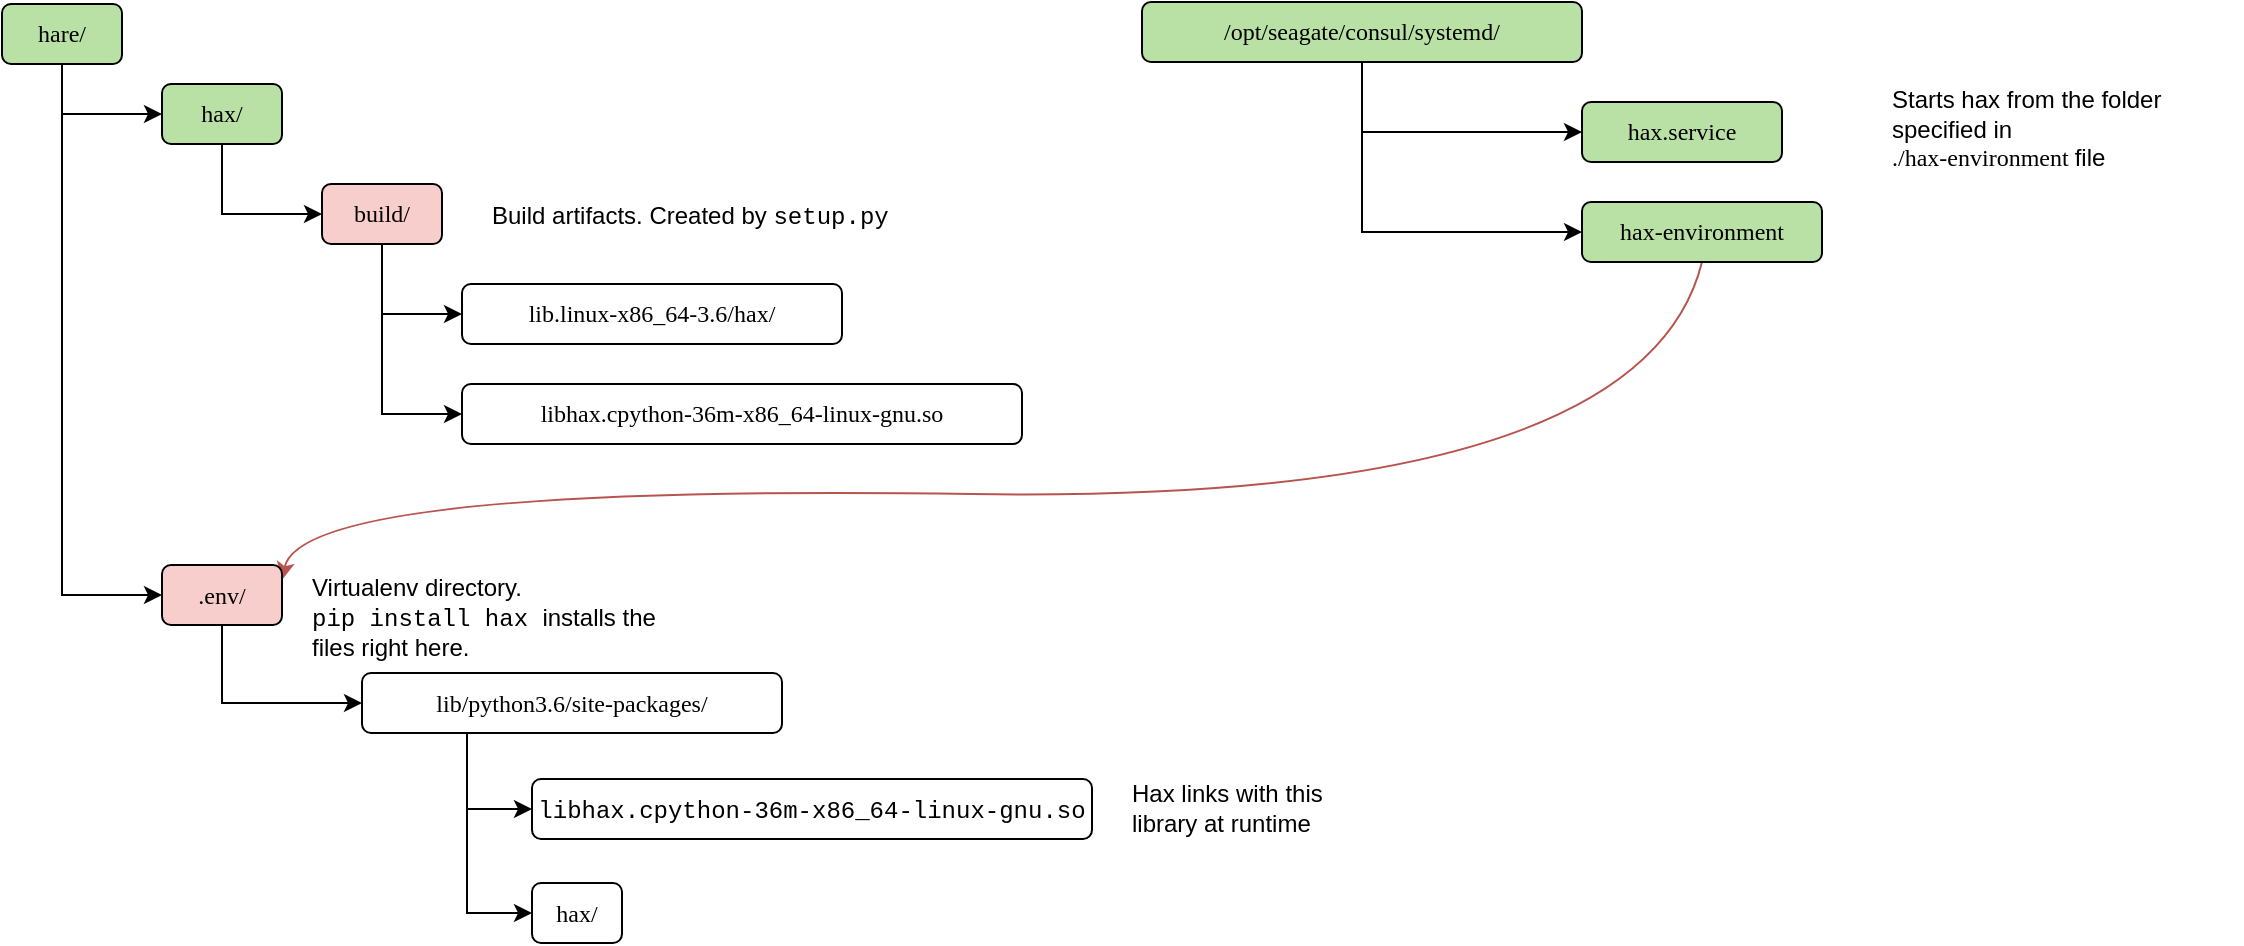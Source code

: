 <mxfile version="11.2.9" type="device" pages="1"><diagram id="iR9Oa7CT4uslamSqYcq4" name="Page-1"><mxGraphModel dx="1246" dy="699" grid="1" gridSize="10" guides="1" tooltips="1" connect="1" arrows="1" fold="1" page="1" pageScale="1" pageWidth="1169" pageHeight="1654" math="0" shadow="0"><root><mxCell id="0"/><mxCell id="1" parent="0"/><mxCell id="5Zpw5AX2NDVuuhbWSxUM-8" style="edgeStyle=orthogonalEdgeStyle;rounded=0;orthogonalLoop=1;jettySize=auto;html=1;exitX=0.5;exitY=1;exitDx=0;exitDy=0;entryX=0;entryY=0.5;entryDx=0;entryDy=0;" edge="1" parent="1" source="5Zpw5AX2NDVuuhbWSxUM-1" target="5Zpw5AX2NDVuuhbWSxUM-2"><mxGeometry relative="1" as="geometry"/></mxCell><mxCell id="5Zpw5AX2NDVuuhbWSxUM-1" value="&lt;font face=&quot;Lucida Console&quot;&gt;hare/&lt;/font&gt;" style="rounded=1;whiteSpace=wrap;html=1;fillColor=#B9E0A5;" vertex="1" parent="1"><mxGeometry x="20" y="20" width="60" height="30" as="geometry"/></mxCell><mxCell id="5Zpw5AX2NDVuuhbWSxUM-2" value="&lt;font face=&quot;Lucida Console&quot;&gt;hax/&lt;/font&gt;" style="rounded=1;whiteSpace=wrap;html=1;fillColor=#B9E0A5;" vertex="1" parent="1"><mxGeometry x="100" y="60" width="60" height="30" as="geometry"/></mxCell><mxCell id="5Zpw5AX2NDVuuhbWSxUM-39" value="" style="edgeStyle=orthogonalEdgeStyle;rounded=0;orthogonalLoop=1;jettySize=auto;html=1;entryX=0;entryY=0.5;entryDx=0;entryDy=0;exitX=0.5;exitY=1;exitDx=0;exitDy=0;" edge="1" parent="1" source="5Zpw5AX2NDVuuhbWSxUM-3" target="5Zpw5AX2NDVuuhbWSxUM-37"><mxGeometry relative="1" as="geometry"/></mxCell><mxCell id="5Zpw5AX2NDVuuhbWSxUM-3" value="&lt;font face=&quot;Lucida Console&quot;&gt;build/&lt;/font&gt;" style="rounded=1;whiteSpace=wrap;html=1;fillColor=#F8CECC;" vertex="1" parent="1"><mxGeometry x="180" y="110" width="60" height="30" as="geometry"/></mxCell><mxCell id="5Zpw5AX2NDVuuhbWSxUM-38" value="&lt;font face=&quot;Lucida Console&quot;&gt;libhax.cpython-36m-x86_64-linux-gnu.so&lt;/font&gt;" style="rounded=1;whiteSpace=wrap;html=1;" vertex="1" parent="1"><mxGeometry x="250" y="210" width="280" height="30" as="geometry"/></mxCell><mxCell id="5Zpw5AX2NDVuuhbWSxUM-9" style="edgeStyle=orthogonalEdgeStyle;rounded=0;orthogonalLoop=1;jettySize=auto;html=1;exitX=0.5;exitY=1;exitDx=0;exitDy=0;entryX=0;entryY=0.5;entryDx=0;entryDy=0;" edge="1" parent="1" source="5Zpw5AX2NDVuuhbWSxUM-2" target="5Zpw5AX2NDVuuhbWSxUM-3"><mxGeometry relative="1" as="geometry"><mxPoint x="60" y="60" as="sourcePoint"/><mxPoint x="110" y="85" as="targetPoint"/></mxGeometry></mxCell><mxCell id="5Zpw5AX2NDVuuhbWSxUM-10" style="edgeStyle=orthogonalEdgeStyle;rounded=0;orthogonalLoop=1;jettySize=auto;html=1;exitX=0.5;exitY=1;exitDx=0;exitDy=0;entryX=0;entryY=0.5;entryDx=0;entryDy=0;" edge="1" parent="1" source="5Zpw5AX2NDVuuhbWSxUM-1" target="5Zpw5AX2NDVuuhbWSxUM-6"><mxGeometry relative="1" as="geometry"><mxPoint x="60" y="60" as="sourcePoint"/><mxPoint x="110" y="135" as="targetPoint"/></mxGeometry></mxCell><mxCell id="5Zpw5AX2NDVuuhbWSxUM-17" value="&lt;br&gt;Build artifacts. Created by &lt;font face=&quot;Courier New&quot;&gt;setup.py&amp;nbsp;&lt;/font&gt; " style="text;html=1;strokeColor=none;fillColor=none;spacing=5;spacingTop=-20;whiteSpace=wrap;overflow=hidden;rounded=0;" vertex="1" parent="1"><mxGeometry x="260" y="115" width="220" height="20" as="geometry"/></mxCell><mxCell id="5Zpw5AX2NDVuuhbWSxUM-32" value="" style="curved=1;endArrow=classic;html=1;exitX=0.5;exitY=1;exitDx=0;exitDy=0;entryX=1;entryY=0.25;entryDx=0;entryDy=0;fillColor=#f8cecc;strokeColor=#b85450;" edge="1" parent="1" source="5Zpw5AX2NDVuuhbWSxUM-29" target="5Zpw5AX2NDVuuhbWSxUM-6"><mxGeometry width="50" height="50" relative="1" as="geometry"><mxPoint x="20" y="600" as="sourcePoint"/><mxPoint x="70" y="550" as="targetPoint"/><Array as="points"><mxPoint x="840" y="270"/><mxPoint x="170" y="260"/></Array></mxGeometry></mxCell><mxCell id="5Zpw5AX2NDVuuhbWSxUM-34" value="" style="group" vertex="1" connectable="0" parent="1"><mxGeometry x="590" y="19" width="550" height="130" as="geometry"/></mxCell><mxCell id="5Zpw5AX2NDVuuhbWSxUM-26" value="&lt;font face=&quot;Lucida Console&quot;&gt;/opt/seagate/consul/systemd/&lt;/font&gt;" style="rounded=1;whiteSpace=wrap;html=1;fillColor=#B9E0A5;" vertex="1" parent="5Zpw5AX2NDVuuhbWSxUM-34"><mxGeometry width="220" height="30" as="geometry"/></mxCell><mxCell id="5Zpw5AX2NDVuuhbWSxUM-27" value="&lt;font face=&quot;Lucida Console&quot;&gt;hax.service&lt;/font&gt;" style="rounded=1;whiteSpace=wrap;html=1;fillColor=#B9E0A5;" vertex="1" parent="5Zpw5AX2NDVuuhbWSxUM-34"><mxGeometry x="220" y="50" width="100" height="30" as="geometry"/></mxCell><mxCell id="5Zpw5AX2NDVuuhbWSxUM-29" value="&lt;font face=&quot;Lucida Console&quot;&gt;hax-environment&lt;/font&gt;" style="rounded=1;whiteSpace=wrap;html=1;fillColor=#B9E0A5;" vertex="1" parent="5Zpw5AX2NDVuuhbWSxUM-34"><mxGeometry x="220" y="100" width="120" height="30" as="geometry"/></mxCell><mxCell id="5Zpw5AX2NDVuuhbWSxUM-31" value="&lt;br&gt;Starts hax from the folder specified in &lt;font face=&quot;Lucida Console&quot;&gt;&lt;br&gt;./hax-environment &lt;font face=&quot;Helvetica&quot;&gt;file&lt;/font&gt;&lt;br&gt;&lt;/font&gt;" style="text;html=1;strokeColor=none;fillColor=none;spacing=5;spacingTop=-20;whiteSpace=wrap;overflow=hidden;rounded=0;" vertex="1" parent="5Zpw5AX2NDVuuhbWSxUM-34"><mxGeometry x="370" y="38" width="180" height="54" as="geometry"/></mxCell><mxCell id="5Zpw5AX2NDVuuhbWSxUM-28" style="edgeStyle=orthogonalEdgeStyle;rounded=0;orthogonalLoop=1;jettySize=auto;html=1;exitX=0.5;exitY=1;exitDx=0;exitDy=0;entryX=0;entryY=0.5;entryDx=0;entryDy=0;" edge="1" parent="5Zpw5AX2NDVuuhbWSxUM-34" source="5Zpw5AX2NDVuuhbWSxUM-26" target="5Zpw5AX2NDVuuhbWSxUM-27"><mxGeometry relative="1" as="geometry"/></mxCell><mxCell id="5Zpw5AX2NDVuuhbWSxUM-30" style="edgeStyle=orthogonalEdgeStyle;rounded=0;orthogonalLoop=1;jettySize=auto;html=1;exitX=0.5;exitY=1;exitDx=0;exitDy=0;entryX=0;entryY=0.5;entryDx=0;entryDy=0;" edge="1" parent="5Zpw5AX2NDVuuhbWSxUM-34" source="5Zpw5AX2NDVuuhbWSxUM-26" target="5Zpw5AX2NDVuuhbWSxUM-29"><mxGeometry relative="1" as="geometry"><mxPoint x="140" y="440" as="sourcePoint"/><mxPoint x="250" y="475" as="targetPoint"/></mxGeometry></mxCell><mxCell id="5Zpw5AX2NDVuuhbWSxUM-35" value="" style="group" vertex="1" connectable="0" parent="1"><mxGeometry x="100" y="300.5" width="600" height="189" as="geometry"/></mxCell><mxCell id="5Zpw5AX2NDVuuhbWSxUM-6" value="&lt;font face=&quot;Lucida Console&quot;&gt;.env/&lt;/font&gt;" style="rounded=1;whiteSpace=wrap;html=1;fillColor=#F8CECC;" vertex="1" parent="5Zpw5AX2NDVuuhbWSxUM-35"><mxGeometry width="60" height="30" as="geometry"/></mxCell><mxCell id="5Zpw5AX2NDVuuhbWSxUM-16" value="&lt;br&gt;Virtualenv directory.&lt;br&gt;&lt;font face=&quot;Courier New&quot;&gt;pip install hax &lt;font face=&quot;Helvetica&quot;&gt;installs the files right here.&lt;/font&gt;&lt;/font&gt;" style="text;html=1;strokeColor=none;fillColor=none;spacing=5;spacingTop=-20;whiteSpace=wrap;overflow=hidden;rounded=0;" vertex="1" parent="5Zpw5AX2NDVuuhbWSxUM-35"><mxGeometry x="70" width="190" height="50" as="geometry"/></mxCell><mxCell id="5Zpw5AX2NDVuuhbWSxUM-18" value="&lt;div&gt;&lt;font face=&quot;Lucida Console&quot;&gt;lib/python3.6/site-packages/&lt;/font&gt;&lt;/div&gt;" style="rounded=1;whiteSpace=wrap;html=1;" vertex="1" parent="5Zpw5AX2NDVuuhbWSxUM-35"><mxGeometry x="100" y="54" width="210" height="30" as="geometry"/></mxCell><mxCell id="5Zpw5AX2NDVuuhbWSxUM-19" style="edgeStyle=orthogonalEdgeStyle;rounded=0;orthogonalLoop=1;jettySize=auto;html=1;exitX=0.5;exitY=1;exitDx=0;exitDy=0;entryX=0;entryY=0.5;entryDx=0;entryDy=0;" edge="1" parent="5Zpw5AX2NDVuuhbWSxUM-35" source="5Zpw5AX2NDVuuhbWSxUM-6" target="5Zpw5AX2NDVuuhbWSxUM-18"><mxGeometry relative="1" as="geometry"/></mxCell><mxCell id="5Zpw5AX2NDVuuhbWSxUM-20" value="&lt;font face=&quot;Courier New&quot;&gt;libhax.cpython-36m-x86_64-linux-gnu.so&lt;br&gt;&lt;/font&gt;" style="rounded=1;whiteSpace=wrap;html=1;" vertex="1" parent="5Zpw5AX2NDVuuhbWSxUM-35"><mxGeometry x="185" y="107" width="280" height="30" as="geometry"/></mxCell><mxCell id="5Zpw5AX2NDVuuhbWSxUM-21" style="edgeStyle=orthogonalEdgeStyle;rounded=0;orthogonalLoop=1;jettySize=auto;html=1;exitX=0.25;exitY=1;exitDx=0;exitDy=0;entryX=0;entryY=0.5;entryDx=0;entryDy=0;" edge="1" parent="5Zpw5AX2NDVuuhbWSxUM-35" source="5Zpw5AX2NDVuuhbWSxUM-18" target="5Zpw5AX2NDVuuhbWSxUM-20"><mxGeometry relative="1" as="geometry"/></mxCell><mxCell id="5Zpw5AX2NDVuuhbWSxUM-22" value="&lt;font face=&quot;Lucida Console&quot;&gt;hax/&lt;/font&gt;" style="rounded=1;whiteSpace=wrap;html=1;" vertex="1" parent="5Zpw5AX2NDVuuhbWSxUM-35"><mxGeometry x="185" y="159" width="45" height="30" as="geometry"/></mxCell><mxCell id="5Zpw5AX2NDVuuhbWSxUM-23" style="edgeStyle=orthogonalEdgeStyle;rounded=0;orthogonalLoop=1;jettySize=auto;html=1;exitX=0.25;exitY=1;exitDx=0;exitDy=0;entryX=0;entryY=0.5;entryDx=0;entryDy=0;" edge="1" parent="5Zpw5AX2NDVuuhbWSxUM-35" source="5Zpw5AX2NDVuuhbWSxUM-18" target="5Zpw5AX2NDVuuhbWSxUM-22"><mxGeometry relative="1" as="geometry"><mxPoint x="163" y="94" as="sourcePoint"/><mxPoint x="195" y="145" as="targetPoint"/></mxGeometry></mxCell><mxCell id="5Zpw5AX2NDVuuhbWSxUM-24" value="&lt;br&gt;Hax links with this library at runtime" style="text;html=1;strokeColor=none;fillColor=none;spacing=5;spacingTop=-20;whiteSpace=wrap;overflow=hidden;rounded=0;" vertex="1" parent="5Zpw5AX2NDVuuhbWSxUM-35"><mxGeometry x="480" y="103" width="120" height="38" as="geometry"/></mxCell><mxCell id="5Zpw5AX2NDVuuhbWSxUM-37" value="&lt;font face=&quot;Lucida Console&quot;&gt;lib.linux-x86_64-3.6/hax/&lt;/font&gt;" style="rounded=1;whiteSpace=wrap;html=1;" vertex="1" parent="1"><mxGeometry x="250" y="160" width="190" height="30" as="geometry"/></mxCell><mxCell id="5Zpw5AX2NDVuuhbWSxUM-41" value="" style="edgeStyle=orthogonalEdgeStyle;rounded=0;orthogonalLoop=1;jettySize=auto;html=1;entryX=0;entryY=0.5;entryDx=0;entryDy=0;exitX=0.5;exitY=1;exitDx=0;exitDy=0;" edge="1" parent="1" source="5Zpw5AX2NDVuuhbWSxUM-3" target="5Zpw5AX2NDVuuhbWSxUM-38"><mxGeometry relative="1" as="geometry"><mxPoint x="220" y="150" as="sourcePoint"/><mxPoint x="260" y="185" as="targetPoint"/></mxGeometry></mxCell></root></mxGraphModel></diagram></mxfile>
